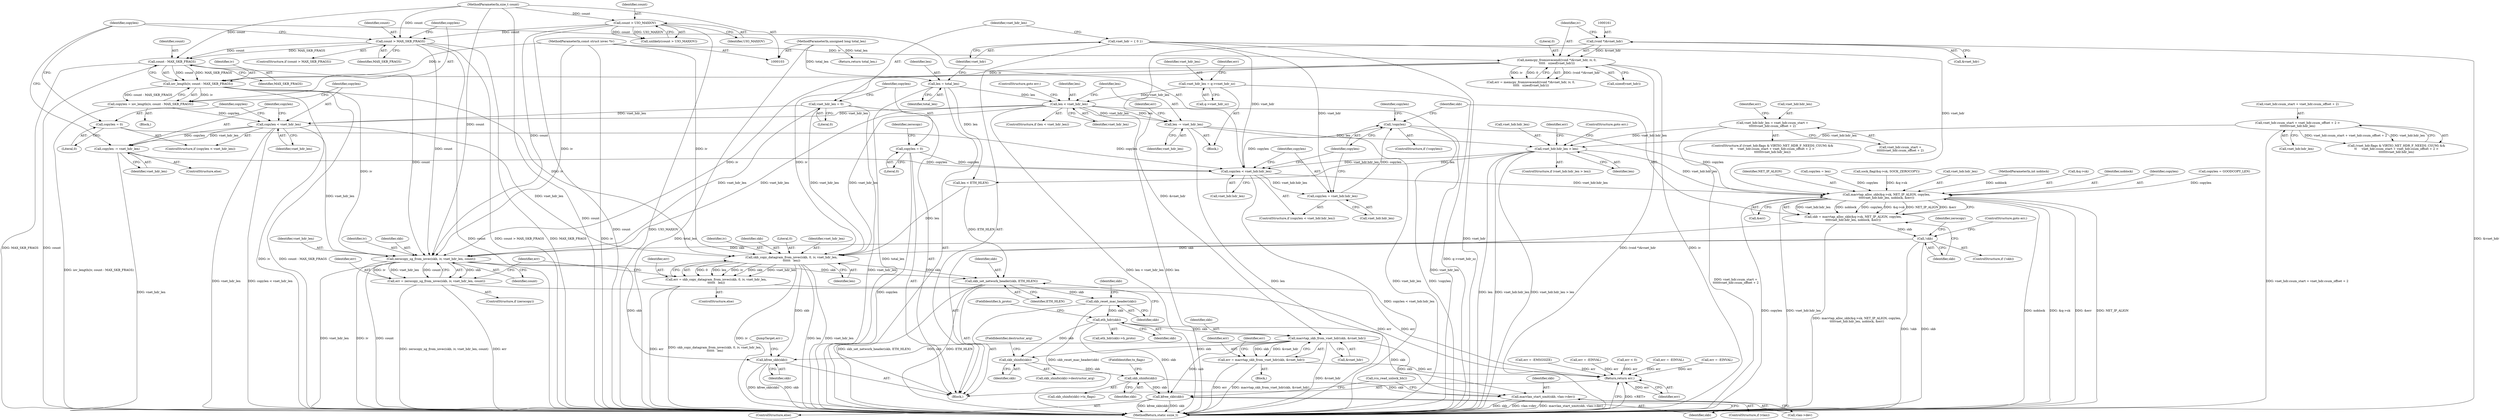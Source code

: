 digraph "0_linux_b92946e2919134ebe2a4083e4302236295ea2a73@API" {
"1000291" [label="(Call,!copylen)"];
"1000285" [label="(Call,copylen = vnet_hdr.hdr_len)"];
"1000280" [label="(Call,copylen < vnet_hdr.hdr_len)"];
"1000126" [label="(Call,copylen = 0)"];
"1000272" [label="(Call,copylen = 0)"];
"1000276" [label="(Call,copylen -= vnet_hdr_len)"];
"1000269" [label="(Call,copylen < vnet_hdr_len)"];
"1000261" [label="(Call,copylen = iov_length(iv, count - MAX_SKB_FRAGS))"];
"1000263" [label="(Call,iov_length(iv, count - MAX_SKB_FRAGS))"];
"1000159" [label="(Call,memcpy_fromiovecend((void *)&vnet_hdr, iv, 0,\n\t\t\t\t\t   sizeof(vnet_hdr)))"];
"1000160" [label="(Call,(void *)&vnet_hdr)"];
"1000106" [label="(MethodParameterIn,const struct iovec *iv)"];
"1000265" [label="(Call,count - MAX_SKB_FRAGS)"];
"1000257" [label="(Call,count > MAX_SKB_FRAGS)"];
"1000233" [label="(Call,count > UIO_MAXIOV)"];
"1000108" [label="(MethodParameterIn,size_t count)"];
"1000122" [label="(Call,vnet_hdr_len = 0)"];
"1000150" [label="(Call,len < vnet_hdr_len)"];
"1000114" [label="(Call,len = total_len)"];
"1000107" [label="(MethodParameterIn,unsigned long total_len)"];
"1000140" [label="(Call,vnet_hdr_len = q->vnet_hdr_sz)"];
"1000211" [label="(Call,vnet_hdr.hdr_len > len)"];
"1000193" [label="(Call,vnet_hdr.hdr_len = vnet_hdr.csum_start +\n\t\t\t\t\t\tvnet_hdr.csum_offset + 2)"];
"1000180" [label="(Call,vnet_hdr.csum_start + vnet_hdr.csum_offset + 2 >\n\t\t\t\t\t\t\tvnet_hdr.hdr_len)"];
"1000154" [label="(Call,len -= vnet_hdr_len)"];
"1000119" [label="(Call,vnet_hdr = { 0 })"];
"1000302" [label="(Call,macvtap_alloc_skb(&q->sk, NET_IP_ALIGN, copylen,\n\t\t\t\tvnet_hdr.hdr_len, noblock, &err))"];
"1000300" [label="(Call,skb = macvtap_alloc_skb(&q->sk, NET_IP_ALIGN, copylen,\n\t\t\t\tvnet_hdr.hdr_len, noblock, &err))"];
"1000316" [label="(Call,!skb)"];
"1000323" [label="(Call,zerocopy_sg_from_iovec(skb, iv, vnet_hdr_len, count))"];
"1000321" [label="(Call,err = zerocopy_sg_from_iovec(skb, iv, vnet_hdr_len, count))"];
"1000424" [label="(Return,return err;)"];
"1000340" [label="(Call,skb_set_network_header(skb, ETH_HLEN))"];
"1000343" [label="(Call,skb_reset_mac_header(skb))"];
"1000350" [label="(Call,eth_hdr(skb))"];
"1000358" [label="(Call,macvtap_skb_from_vnet_hdr(skb, &vnet_hdr))"];
"1000356" [label="(Call,err = macvtap_skb_from_vnet_hdr(skb, &vnet_hdr))"];
"1000377" [label="(Call,skb_shinfo(skb))"];
"1000385" [label="(Call,skb_shinfo(skb))"];
"1000391" [label="(Call,macvlan_start_xmit(skb, vlan->dev))"];
"1000397" [label="(Call,kfree_skb(skb))"];
"1000403" [label="(Call,kfree_skb(skb))"];
"1000331" [label="(Call,skb_copy_datagram_from_iovec(skb, 0, iv, vnet_hdr_len,\n\t\t\t\t\t\t   len))"];
"1000329" [label="(Call,err = skb_copy_datagram_from_iovec(skb, 0, iv, vnet_hdr_len,\n\t\t\t\t\t\t   len))"];
"1000120" [label="(Identifier,vnet_hdr)"];
"1000351" [label="(Identifier,skb)"];
"1000227" [label="(Call,err = -EMSGSIZE)"];
"1000307" [label="(Identifier,NET_IP_ALIGN)"];
"1000141" [label="(Identifier,vnet_hdr_len)"];
"1000160" [label="(Call,(void *)&vnet_hdr)"];
"1000162" [label="(Call,&vnet_hdr)"];
"1000193" [label="(Call,vnet_hdr.hdr_len = vnet_hdr.csum_start +\n\t\t\t\t\t\tvnet_hdr.csum_offset + 2)"];
"1000287" [label="(Call,vnet_hdr.hdr_len)"];
"1000156" [label="(Identifier,vnet_hdr_len)"];
"1000277" [label="(Identifier,copylen)"];
"1000324" [label="(Identifier,skb)"];
"1000387" [label="(FieldIdentifier,tx_flags)"];
"1000330" [label="(Identifier,err)"];
"1000165" [label="(Literal,0)"];
"1000400" [label="(Return,return total_len;)"];
"1000327" [label="(Identifier,count)"];
"1000233" [label="(Call,count > UIO_MAXIOV)"];
"1000152" [label="(Identifier,vnet_hdr_len)"];
"1000302" [label="(Call,macvtap_alloc_skb(&q->sk, NET_IP_ALIGN, copylen,\n\t\t\t\tvnet_hdr.hdr_len, noblock, &err))"];
"1000269" [label="(Call,copylen < vnet_hdr_len)"];
"1000355" [label="(Block,)"];
"1000300" [label="(Call,skb = macvtap_alloc_skb(&q->sk, NET_IP_ALIGN, copylen,\n\t\t\t\tvnet_hdr.hdr_len, noblock, &err))"];
"1000210" [label="(ControlStructure,if (vnet_hdr.hdr_len > len))"];
"1000157" [label="(Call,err = memcpy_fromiovecend((void *)&vnet_hdr, iv, 0,\n\t\t\t\t\t   sizeof(vnet_hdr)))"];
"1000223" [label="(Call,len < ETH_HLEN)"];
"1000212" [label="(Call,vnet_hdr.hdr_len)"];
"1000218" [label="(Identifier,err)"];
"1000194" [label="(Call,vnet_hdr.hdr_len)"];
"1000139" [label="(Block,)"];
"1000356" [label="(Call,err = macvtap_skb_from_vnet_hdr(skb, &vnet_hdr))"];
"1000159" [label="(Call,memcpy_fromiovecend((void *)&vnet_hdr, iv, 0,\n\t\t\t\t\t   sizeof(vnet_hdr)))"];
"1000272" [label="(Call,copylen = 0)"];
"1000262" [label="(Identifier,copylen)"];
"1000335" [label="(Identifier,vnet_hdr_len)"];
"1000336" [label="(Identifier,len)"];
"1000377" [label="(Call,skb_shinfo(skb))"];
"1000260" [label="(Block,)"];
"1000297" [label="(Call,copylen = len)"];
"1000267" [label="(Identifier,MAX_SKB_FRAGS)"];
"1000341" [label="(Identifier,skb)"];
"1000106" [label="(MethodParameterIn,const struct iovec *iv)"];
"1000338" [label="(Identifier,err)"];
"1000301" [label="(Identifier,skb)"];
"1000352" [label="(FieldIdentifier,h_proto)"];
"1000328" [label="(ControlStructure,else)"];
"1000326" [label="(Identifier,vnet_hdr_len)"];
"1000405" [label="(JumpTarget,err:)"];
"1000321" [label="(Call,err = zerocopy_sg_from_iovec(skb, iv, vnet_hdr_len, count))"];
"1000140" [label="(Call,vnet_hdr_len = q->vnet_hdr_sz)"];
"1000154" [label="(Call,len -= vnet_hdr_len)"];
"1000215" [label="(Identifier,len)"];
"1000244" [label="(Call,sock_flag(&q->sk, SOCK_ZEROCOPY))"];
"1000281" [label="(Identifier,copylen)"];
"1000320" [label="(Identifier,zerocopy)"];
"1000181" [label="(Call,vnet_hdr.csum_start + vnet_hdr.csum_offset + 2)"];
"1000274" [label="(Literal,0)"];
"1000217" [label="(Call,err = -EINVAL)"];
"1000174" [label="(Call,(vnet_hdr.flags & VIRTIO_NET_HDR_F_NEEDS_CSUM) &&\n\t\t     vnet_hdr.csum_start + vnet_hdr.csum_offset + 2 >\n\t\t\t\t\t\t\tvnet_hdr.hdr_len)"];
"1000234" [label="(Identifier,count)"];
"1000124" [label="(Literal,0)"];
"1000261" [label="(Call,copylen = iov_length(iv, count - MAX_SKB_FRAGS))"];
"1000318" [label="(ControlStructure,goto err;)"];
"1000258" [label="(Identifier,count)"];
"1000146" [label="(Identifier,err)"];
"1000273" [label="(Identifier,copylen)"];
"1000268" [label="(ControlStructure,if (copylen < vnet_hdr_len))"];
"1000323" [label="(Call,zerocopy_sg_from_iovec(skb, iv, vnet_hdr_len, count))"];
"1000349" [label="(Call,eth_hdr(skb)->h_proto)"];
"1000122" [label="(Call,vnet_hdr_len = 0)"];
"1000127" [label="(Identifier,copylen)"];
"1000342" [label="(Identifier,ETH_HLEN)"];
"1000292" [label="(Identifier,copylen)"];
"1000266" [label="(Identifier,count)"];
"1000275" [label="(ControlStructure,else)"];
"1000270" [label="(Identifier,copylen)"];
"1000360" [label="(Call,&vnet_hdr)"];
"1000115" [label="(Identifier,len)"];
"1000286" [label="(Identifier,copylen)"];
"1000331" [label="(Call,skb_copy_datagram_from_iovec(skb, 0, iv, vnet_hdr_len,\n\t\t\t\t\t\t   len))"];
"1000166" [label="(Call,sizeof(vnet_hdr))"];
"1000359" [label="(Identifier,skb)"];
"1000384" [label="(Call,skb_shinfo(skb)->tx_flags)"];
"1000128" [label="(Literal,0)"];
"1000173" [label="(ControlStructure,if ((vnet_hdr.flags & VIRTIO_NET_HDR_F_NEEDS_CSUM) &&\n\t\t     vnet_hdr.csum_start + vnet_hdr.csum_offset + 2 >\n\t\t\t\t\t\t\tvnet_hdr.hdr_len))"];
"1000376" [label="(Call,skb_shinfo(skb)->destructor_arg)"];
"1000259" [label="(Identifier,MAX_SKB_FRAGS)"];
"1000357" [label="(Identifier,err)"];
"1000322" [label="(Identifier,err)"];
"1000315" [label="(ControlStructure,if (!skb))"];
"1000385" [label="(Call,skb_shinfo(skb))"];
"1000169" [label="(Call,err < 0)"];
"1000386" [label="(Identifier,skb)"];
"1000280" [label="(Call,copylen < vnet_hdr.hdr_len)"];
"1000235" [label="(Identifier,UIO_MAXIOV)"];
"1000290" [label="(ControlStructure,if (!copylen))"];
"1000425" [label="(Identifier,err)"];
"1000334" [label="(Identifier,iv)"];
"1000309" [label="(Call,vnet_hdr.hdr_len)"];
"1000399" [label="(Call,rcu_read_unlock_bh())"];
"1000150" [label="(Call,len < vnet_hdr_len)"];
"1000347" [label="(Identifier,skb)"];
"1000109" [label="(MethodParameterIn,int noblock)"];
"1000316" [label="(Call,!skb)"];
"1000265" [label="(Call,count - MAX_SKB_FRAGS)"];
"1000389" [label="(ControlStructure,if (vlan))"];
"1000151" [label="(Identifier,len)"];
"1000126" [label="(Call,copylen = 0)"];
"1000153" [label="(ControlStructure,goto err;)"];
"1000303" [label="(Call,&q->sk)"];
"1000294" [label="(Identifier,copylen)"];
"1000164" [label="(Identifier,iv)"];
"1000340" [label="(Call,skb_set_network_header(skb, ETH_HLEN))"];
"1000332" [label="(Identifier,skb)"];
"1000257" [label="(Call,count > MAX_SKB_FRAGS)"];
"1000424" [label="(Return,return err;)"];
"1000343" [label="(Call,skb_reset_mac_header(skb))"];
"1000391" [label="(Call,macvlan_start_xmit(skb, vlan->dev))"];
"1000131" [label="(Identifier,zerocopy)"];
"1000363" [label="(Identifier,err)"];
"1000397" [label="(Call,kfree_skb(skb))"];
"1000278" [label="(Identifier,vnet_hdr_len)"];
"1000123" [label="(Identifier,vnet_hdr_len)"];
"1000398" [label="(Identifier,skb)"];
"1000279" [label="(ControlStructure,if (copylen < vnet_hdr.hdr_len))"];
"1000256" [label="(ControlStructure,if (count > MAX_SKB_FRAGS))"];
"1000271" [label="(Identifier,vnet_hdr_len)"];
"1000206" [label="(Call,err = -EINVAL)"];
"1000145" [label="(Call,err = -EINVAL)"];
"1000142" [label="(Call,q->vnet_hdr_sz)"];
"1000285" [label="(Call,copylen = vnet_hdr.hdr_len)"];
"1000325" [label="(Identifier,iv)"];
"1000207" [label="(Identifier,err)"];
"1000312" [label="(Identifier,noblock)"];
"1000403" [label="(Call,kfree_skb(skb))"];
"1000404" [label="(Identifier,skb)"];
"1000308" [label="(Identifier,copylen)"];
"1000149" [label="(ControlStructure,if (len < vnet_hdr_len))"];
"1000211" [label="(Call,vnet_hdr.hdr_len > len)"];
"1000291" [label="(Call,!copylen)"];
"1000317" [label="(Identifier,skb)"];
"1000329" [label="(Call,err = skb_copy_datagram_from_iovec(skb, 0, iv, vnet_hdr_len,\n\t\t\t\t\t\t   len))"];
"1000197" [label="(Call,vnet_hdr.csum_start +\n\t\t\t\t\t\tvnet_hdr.csum_offset + 2)"];
"1000180" [label="(Call,vnet_hdr.csum_start + vnet_hdr.csum_offset + 2 >\n\t\t\t\t\t\t\tvnet_hdr.hdr_len)"];
"1000276" [label="(Call,copylen -= vnet_hdr_len)"];
"1000232" [label="(Call,unlikely(count > UIO_MAXIOV))"];
"1000119" [label="(Call,vnet_hdr = { 0 })"];
"1000393" [label="(Call,vlan->dev)"];
"1000392" [label="(Identifier,skb)"];
"1000396" [label="(ControlStructure,else)"];
"1000282" [label="(Call,vnet_hdr.hdr_len)"];
"1000216" [label="(ControlStructure,goto err;)"];
"1000114" [label="(Call,len = total_len)"];
"1000358" [label="(Call,macvtap_skb_from_vnet_hdr(skb, &vnet_hdr))"];
"1000264" [label="(Identifier,iv)"];
"1000107" [label="(MethodParameterIn,unsigned long total_len)"];
"1000190" [label="(Call,vnet_hdr.hdr_len)"];
"1000313" [label="(Call,&err)"];
"1000350" [label="(Call,eth_hdr(skb))"];
"1000293" [label="(Call,copylen = GOODCOPY_LEN)"];
"1000378" [label="(Identifier,skb)"];
"1000379" [label="(FieldIdentifier,destructor_arg)"];
"1000155" [label="(Identifier,len)"];
"1000263" [label="(Call,iov_length(iv, count - MAX_SKB_FRAGS))"];
"1000426" [label="(MethodReturn,static ssize_t)"];
"1000116" [label="(Identifier,total_len)"];
"1000158" [label="(Identifier,err)"];
"1000319" [label="(ControlStructure,if (zerocopy))"];
"1000333" [label="(Literal,0)"];
"1000344" [label="(Identifier,skb)"];
"1000108" [label="(MethodParameterIn,size_t count)"];
"1000110" [label="(Block,)"];
"1000291" -> "1000290"  [label="AST: "];
"1000291" -> "1000292"  [label="CFG: "];
"1000292" -> "1000291"  [label="AST: "];
"1000294" -> "1000291"  [label="CFG: "];
"1000301" -> "1000291"  [label="CFG: "];
"1000291" -> "1000426"  [label="DDG: !copylen"];
"1000285" -> "1000291"  [label="DDG: copylen"];
"1000280" -> "1000291"  [label="DDG: copylen"];
"1000291" -> "1000302"  [label="DDG: copylen"];
"1000285" -> "1000279"  [label="AST: "];
"1000285" -> "1000287"  [label="CFG: "];
"1000286" -> "1000285"  [label="AST: "];
"1000287" -> "1000285"  [label="AST: "];
"1000292" -> "1000285"  [label="CFG: "];
"1000280" -> "1000285"  [label="DDG: vnet_hdr.hdr_len"];
"1000119" -> "1000285"  [label="DDG: vnet_hdr"];
"1000280" -> "1000279"  [label="AST: "];
"1000280" -> "1000282"  [label="CFG: "];
"1000281" -> "1000280"  [label="AST: "];
"1000282" -> "1000280"  [label="AST: "];
"1000286" -> "1000280"  [label="CFG: "];
"1000292" -> "1000280"  [label="CFG: "];
"1000280" -> "1000426"  [label="DDG: copylen < vnet_hdr.hdr_len"];
"1000126" -> "1000280"  [label="DDG: copylen"];
"1000272" -> "1000280"  [label="DDG: copylen"];
"1000276" -> "1000280"  [label="DDG: copylen"];
"1000211" -> "1000280"  [label="DDG: vnet_hdr.hdr_len"];
"1000119" -> "1000280"  [label="DDG: vnet_hdr"];
"1000280" -> "1000302"  [label="DDG: vnet_hdr.hdr_len"];
"1000126" -> "1000110"  [label="AST: "];
"1000126" -> "1000128"  [label="CFG: "];
"1000127" -> "1000126"  [label="AST: "];
"1000128" -> "1000126"  [label="AST: "];
"1000131" -> "1000126"  [label="CFG: "];
"1000126" -> "1000426"  [label="DDG: copylen"];
"1000272" -> "1000268"  [label="AST: "];
"1000272" -> "1000274"  [label="CFG: "];
"1000273" -> "1000272"  [label="AST: "];
"1000274" -> "1000272"  [label="AST: "];
"1000281" -> "1000272"  [label="CFG: "];
"1000276" -> "1000275"  [label="AST: "];
"1000276" -> "1000278"  [label="CFG: "];
"1000277" -> "1000276"  [label="AST: "];
"1000278" -> "1000276"  [label="AST: "];
"1000281" -> "1000276"  [label="CFG: "];
"1000276" -> "1000426"  [label="DDG: vnet_hdr_len"];
"1000269" -> "1000276"  [label="DDG: vnet_hdr_len"];
"1000269" -> "1000276"  [label="DDG: copylen"];
"1000269" -> "1000268"  [label="AST: "];
"1000269" -> "1000271"  [label="CFG: "];
"1000270" -> "1000269"  [label="AST: "];
"1000271" -> "1000269"  [label="AST: "];
"1000273" -> "1000269"  [label="CFG: "];
"1000277" -> "1000269"  [label="CFG: "];
"1000269" -> "1000426"  [label="DDG: copylen < vnet_hdr_len"];
"1000269" -> "1000426"  [label="DDG: vnet_hdr_len"];
"1000261" -> "1000269"  [label="DDG: copylen"];
"1000122" -> "1000269"  [label="DDG: vnet_hdr_len"];
"1000150" -> "1000269"  [label="DDG: vnet_hdr_len"];
"1000269" -> "1000323"  [label="DDG: vnet_hdr_len"];
"1000269" -> "1000331"  [label="DDG: vnet_hdr_len"];
"1000261" -> "1000260"  [label="AST: "];
"1000261" -> "1000263"  [label="CFG: "];
"1000262" -> "1000261"  [label="AST: "];
"1000263" -> "1000261"  [label="AST: "];
"1000270" -> "1000261"  [label="CFG: "];
"1000261" -> "1000426"  [label="DDG: iov_length(iv, count - MAX_SKB_FRAGS)"];
"1000263" -> "1000261"  [label="DDG: iv"];
"1000263" -> "1000261"  [label="DDG: count - MAX_SKB_FRAGS"];
"1000263" -> "1000265"  [label="CFG: "];
"1000264" -> "1000263"  [label="AST: "];
"1000265" -> "1000263"  [label="AST: "];
"1000263" -> "1000426"  [label="DDG: count - MAX_SKB_FRAGS"];
"1000263" -> "1000426"  [label="DDG: iv"];
"1000159" -> "1000263"  [label="DDG: iv"];
"1000106" -> "1000263"  [label="DDG: iv"];
"1000265" -> "1000263"  [label="DDG: count"];
"1000265" -> "1000263"  [label="DDG: MAX_SKB_FRAGS"];
"1000263" -> "1000323"  [label="DDG: iv"];
"1000263" -> "1000331"  [label="DDG: iv"];
"1000159" -> "1000157"  [label="AST: "];
"1000159" -> "1000166"  [label="CFG: "];
"1000160" -> "1000159"  [label="AST: "];
"1000164" -> "1000159"  [label="AST: "];
"1000165" -> "1000159"  [label="AST: "];
"1000166" -> "1000159"  [label="AST: "];
"1000157" -> "1000159"  [label="CFG: "];
"1000159" -> "1000426"  [label="DDG: iv"];
"1000159" -> "1000426"  [label="DDG: (void *)&vnet_hdr"];
"1000159" -> "1000157"  [label="DDG: (void *)&vnet_hdr"];
"1000159" -> "1000157"  [label="DDG: iv"];
"1000159" -> "1000157"  [label="DDG: 0"];
"1000160" -> "1000159"  [label="DDG: &vnet_hdr"];
"1000106" -> "1000159"  [label="DDG: iv"];
"1000159" -> "1000323"  [label="DDG: iv"];
"1000159" -> "1000331"  [label="DDG: iv"];
"1000160" -> "1000162"  [label="CFG: "];
"1000161" -> "1000160"  [label="AST: "];
"1000162" -> "1000160"  [label="AST: "];
"1000164" -> "1000160"  [label="CFG: "];
"1000160" -> "1000426"  [label="DDG: &vnet_hdr"];
"1000160" -> "1000358"  [label="DDG: &vnet_hdr"];
"1000106" -> "1000103"  [label="AST: "];
"1000106" -> "1000426"  [label="DDG: iv"];
"1000106" -> "1000323"  [label="DDG: iv"];
"1000106" -> "1000331"  [label="DDG: iv"];
"1000265" -> "1000267"  [label="CFG: "];
"1000266" -> "1000265"  [label="AST: "];
"1000267" -> "1000265"  [label="AST: "];
"1000265" -> "1000426"  [label="DDG: MAX_SKB_FRAGS"];
"1000265" -> "1000426"  [label="DDG: count"];
"1000257" -> "1000265"  [label="DDG: count"];
"1000257" -> "1000265"  [label="DDG: MAX_SKB_FRAGS"];
"1000108" -> "1000265"  [label="DDG: count"];
"1000265" -> "1000323"  [label="DDG: count"];
"1000257" -> "1000256"  [label="AST: "];
"1000257" -> "1000259"  [label="CFG: "];
"1000258" -> "1000257"  [label="AST: "];
"1000259" -> "1000257"  [label="AST: "];
"1000262" -> "1000257"  [label="CFG: "];
"1000281" -> "1000257"  [label="CFG: "];
"1000257" -> "1000426"  [label="DDG: MAX_SKB_FRAGS"];
"1000257" -> "1000426"  [label="DDG: count"];
"1000257" -> "1000426"  [label="DDG: count > MAX_SKB_FRAGS"];
"1000233" -> "1000257"  [label="DDG: count"];
"1000108" -> "1000257"  [label="DDG: count"];
"1000257" -> "1000323"  [label="DDG: count"];
"1000233" -> "1000232"  [label="AST: "];
"1000233" -> "1000235"  [label="CFG: "];
"1000234" -> "1000233"  [label="AST: "];
"1000235" -> "1000233"  [label="AST: "];
"1000232" -> "1000233"  [label="CFG: "];
"1000233" -> "1000426"  [label="DDG: UIO_MAXIOV"];
"1000233" -> "1000426"  [label="DDG: count"];
"1000233" -> "1000232"  [label="DDG: count"];
"1000233" -> "1000232"  [label="DDG: UIO_MAXIOV"];
"1000108" -> "1000233"  [label="DDG: count"];
"1000233" -> "1000323"  [label="DDG: count"];
"1000108" -> "1000103"  [label="AST: "];
"1000108" -> "1000426"  [label="DDG: count"];
"1000108" -> "1000323"  [label="DDG: count"];
"1000122" -> "1000110"  [label="AST: "];
"1000122" -> "1000124"  [label="CFG: "];
"1000123" -> "1000122"  [label="AST: "];
"1000124" -> "1000122"  [label="AST: "];
"1000127" -> "1000122"  [label="CFG: "];
"1000122" -> "1000426"  [label="DDG: vnet_hdr_len"];
"1000122" -> "1000323"  [label="DDG: vnet_hdr_len"];
"1000122" -> "1000331"  [label="DDG: vnet_hdr_len"];
"1000150" -> "1000149"  [label="AST: "];
"1000150" -> "1000152"  [label="CFG: "];
"1000151" -> "1000150"  [label="AST: "];
"1000152" -> "1000150"  [label="AST: "];
"1000153" -> "1000150"  [label="CFG: "];
"1000155" -> "1000150"  [label="CFG: "];
"1000150" -> "1000426"  [label="DDG: len"];
"1000150" -> "1000426"  [label="DDG: vnet_hdr_len"];
"1000150" -> "1000426"  [label="DDG: len < vnet_hdr_len"];
"1000114" -> "1000150"  [label="DDG: len"];
"1000140" -> "1000150"  [label="DDG: vnet_hdr_len"];
"1000150" -> "1000154"  [label="DDG: vnet_hdr_len"];
"1000150" -> "1000154"  [label="DDG: len"];
"1000150" -> "1000323"  [label="DDG: vnet_hdr_len"];
"1000150" -> "1000331"  [label="DDG: vnet_hdr_len"];
"1000114" -> "1000110"  [label="AST: "];
"1000114" -> "1000116"  [label="CFG: "];
"1000115" -> "1000114"  [label="AST: "];
"1000116" -> "1000114"  [label="AST: "];
"1000120" -> "1000114"  [label="CFG: "];
"1000114" -> "1000426"  [label="DDG: total_len"];
"1000107" -> "1000114"  [label="DDG: total_len"];
"1000114" -> "1000223"  [label="DDG: len"];
"1000107" -> "1000103"  [label="AST: "];
"1000107" -> "1000426"  [label="DDG: total_len"];
"1000107" -> "1000400"  [label="DDG: total_len"];
"1000140" -> "1000139"  [label="AST: "];
"1000140" -> "1000142"  [label="CFG: "];
"1000141" -> "1000140"  [label="AST: "];
"1000142" -> "1000140"  [label="AST: "];
"1000146" -> "1000140"  [label="CFG: "];
"1000140" -> "1000426"  [label="DDG: q->vnet_hdr_sz"];
"1000211" -> "1000210"  [label="AST: "];
"1000211" -> "1000215"  [label="CFG: "];
"1000212" -> "1000211"  [label="AST: "];
"1000215" -> "1000211"  [label="AST: "];
"1000216" -> "1000211"  [label="CFG: "];
"1000218" -> "1000211"  [label="CFG: "];
"1000211" -> "1000426"  [label="DDG: vnet_hdr.hdr_len"];
"1000211" -> "1000426"  [label="DDG: vnet_hdr.hdr_len > len"];
"1000211" -> "1000426"  [label="DDG: len"];
"1000193" -> "1000211"  [label="DDG: vnet_hdr.hdr_len"];
"1000180" -> "1000211"  [label="DDG: vnet_hdr.hdr_len"];
"1000154" -> "1000211"  [label="DDG: len"];
"1000211" -> "1000223"  [label="DDG: len"];
"1000211" -> "1000302"  [label="DDG: vnet_hdr.hdr_len"];
"1000193" -> "1000173"  [label="AST: "];
"1000193" -> "1000197"  [label="CFG: "];
"1000194" -> "1000193"  [label="AST: "];
"1000197" -> "1000193"  [label="AST: "];
"1000207" -> "1000193"  [label="CFG: "];
"1000193" -> "1000426"  [label="DDG: vnet_hdr.csum_start +\n\t\t\t\t\t\tvnet_hdr.csum_offset + 2"];
"1000180" -> "1000174"  [label="AST: "];
"1000180" -> "1000190"  [label="CFG: "];
"1000181" -> "1000180"  [label="AST: "];
"1000190" -> "1000180"  [label="AST: "];
"1000174" -> "1000180"  [label="CFG: "];
"1000180" -> "1000426"  [label="DDG: vnet_hdr.csum_start + vnet_hdr.csum_offset + 2"];
"1000180" -> "1000174"  [label="DDG: vnet_hdr.csum_start + vnet_hdr.csum_offset + 2"];
"1000180" -> "1000174"  [label="DDG: vnet_hdr.hdr_len"];
"1000154" -> "1000139"  [label="AST: "];
"1000154" -> "1000156"  [label="CFG: "];
"1000155" -> "1000154"  [label="AST: "];
"1000156" -> "1000154"  [label="AST: "];
"1000158" -> "1000154"  [label="CFG: "];
"1000154" -> "1000426"  [label="DDG: len"];
"1000154" -> "1000426"  [label="DDG: vnet_hdr_len"];
"1000119" -> "1000110"  [label="AST: "];
"1000119" -> "1000120"  [label="CFG: "];
"1000120" -> "1000119"  [label="AST: "];
"1000123" -> "1000119"  [label="CFG: "];
"1000119" -> "1000426"  [label="DDG: vnet_hdr"];
"1000119" -> "1000302"  [label="DDG: vnet_hdr"];
"1000302" -> "1000300"  [label="AST: "];
"1000302" -> "1000313"  [label="CFG: "];
"1000303" -> "1000302"  [label="AST: "];
"1000307" -> "1000302"  [label="AST: "];
"1000308" -> "1000302"  [label="AST: "];
"1000309" -> "1000302"  [label="AST: "];
"1000312" -> "1000302"  [label="AST: "];
"1000313" -> "1000302"  [label="AST: "];
"1000300" -> "1000302"  [label="CFG: "];
"1000302" -> "1000426"  [label="DDG: vnet_hdr.hdr_len"];
"1000302" -> "1000426"  [label="DDG: noblock"];
"1000302" -> "1000426"  [label="DDG: &q->sk"];
"1000302" -> "1000426"  [label="DDG: &err"];
"1000302" -> "1000426"  [label="DDG: NET_IP_ALIGN"];
"1000302" -> "1000426"  [label="DDG: copylen"];
"1000302" -> "1000300"  [label="DDG: vnet_hdr.hdr_len"];
"1000302" -> "1000300"  [label="DDG: noblock"];
"1000302" -> "1000300"  [label="DDG: copylen"];
"1000302" -> "1000300"  [label="DDG: &q->sk"];
"1000302" -> "1000300"  [label="DDG: NET_IP_ALIGN"];
"1000302" -> "1000300"  [label="DDG: &err"];
"1000244" -> "1000302"  [label="DDG: &q->sk"];
"1000297" -> "1000302"  [label="DDG: copylen"];
"1000293" -> "1000302"  [label="DDG: copylen"];
"1000109" -> "1000302"  [label="DDG: noblock"];
"1000300" -> "1000110"  [label="AST: "];
"1000301" -> "1000300"  [label="AST: "];
"1000317" -> "1000300"  [label="CFG: "];
"1000300" -> "1000426"  [label="DDG: macvtap_alloc_skb(&q->sk, NET_IP_ALIGN, copylen,\n\t\t\t\tvnet_hdr.hdr_len, noblock, &err)"];
"1000300" -> "1000316"  [label="DDG: skb"];
"1000316" -> "1000315"  [label="AST: "];
"1000316" -> "1000317"  [label="CFG: "];
"1000317" -> "1000316"  [label="AST: "];
"1000318" -> "1000316"  [label="CFG: "];
"1000320" -> "1000316"  [label="CFG: "];
"1000316" -> "1000426"  [label="DDG: !skb"];
"1000316" -> "1000426"  [label="DDG: skb"];
"1000316" -> "1000323"  [label="DDG: skb"];
"1000316" -> "1000331"  [label="DDG: skb"];
"1000323" -> "1000321"  [label="AST: "];
"1000323" -> "1000327"  [label="CFG: "];
"1000324" -> "1000323"  [label="AST: "];
"1000325" -> "1000323"  [label="AST: "];
"1000326" -> "1000323"  [label="AST: "];
"1000327" -> "1000323"  [label="AST: "];
"1000321" -> "1000323"  [label="CFG: "];
"1000323" -> "1000426"  [label="DDG: vnet_hdr_len"];
"1000323" -> "1000426"  [label="DDG: iv"];
"1000323" -> "1000426"  [label="DDG: count"];
"1000323" -> "1000321"  [label="DDG: skb"];
"1000323" -> "1000321"  [label="DDG: iv"];
"1000323" -> "1000321"  [label="DDG: vnet_hdr_len"];
"1000323" -> "1000321"  [label="DDG: count"];
"1000323" -> "1000340"  [label="DDG: skb"];
"1000323" -> "1000403"  [label="DDG: skb"];
"1000321" -> "1000319"  [label="AST: "];
"1000322" -> "1000321"  [label="AST: "];
"1000338" -> "1000321"  [label="CFG: "];
"1000321" -> "1000426"  [label="DDG: err"];
"1000321" -> "1000426"  [label="DDG: zerocopy_sg_from_iovec(skb, iv, vnet_hdr_len, count)"];
"1000321" -> "1000424"  [label="DDG: err"];
"1000424" -> "1000110"  [label="AST: "];
"1000424" -> "1000425"  [label="CFG: "];
"1000425" -> "1000424"  [label="AST: "];
"1000426" -> "1000424"  [label="CFG: "];
"1000424" -> "1000426"  [label="DDG: <RET>"];
"1000425" -> "1000424"  [label="DDG: err"];
"1000356" -> "1000424"  [label="DDG: err"];
"1000227" -> "1000424"  [label="DDG: err"];
"1000217" -> "1000424"  [label="DDG: err"];
"1000206" -> "1000424"  [label="DDG: err"];
"1000329" -> "1000424"  [label="DDG: err"];
"1000169" -> "1000424"  [label="DDG: err"];
"1000145" -> "1000424"  [label="DDG: err"];
"1000340" -> "1000110"  [label="AST: "];
"1000340" -> "1000342"  [label="CFG: "];
"1000341" -> "1000340"  [label="AST: "];
"1000342" -> "1000340"  [label="AST: "];
"1000344" -> "1000340"  [label="CFG: "];
"1000340" -> "1000426"  [label="DDG: ETH_HLEN"];
"1000340" -> "1000426"  [label="DDG: skb_set_network_header(skb, ETH_HLEN)"];
"1000331" -> "1000340"  [label="DDG: skb"];
"1000223" -> "1000340"  [label="DDG: ETH_HLEN"];
"1000340" -> "1000343"  [label="DDG: skb"];
"1000343" -> "1000110"  [label="AST: "];
"1000343" -> "1000344"  [label="CFG: "];
"1000344" -> "1000343"  [label="AST: "];
"1000347" -> "1000343"  [label="CFG: "];
"1000343" -> "1000426"  [label="DDG: skb_reset_mac_header(skb)"];
"1000343" -> "1000350"  [label="DDG: skb"];
"1000350" -> "1000349"  [label="AST: "];
"1000350" -> "1000351"  [label="CFG: "];
"1000351" -> "1000350"  [label="AST: "];
"1000352" -> "1000350"  [label="CFG: "];
"1000350" -> "1000358"  [label="DDG: skb"];
"1000350" -> "1000377"  [label="DDG: skb"];
"1000350" -> "1000391"  [label="DDG: skb"];
"1000350" -> "1000397"  [label="DDG: skb"];
"1000358" -> "1000356"  [label="AST: "];
"1000358" -> "1000360"  [label="CFG: "];
"1000359" -> "1000358"  [label="AST: "];
"1000360" -> "1000358"  [label="AST: "];
"1000356" -> "1000358"  [label="CFG: "];
"1000358" -> "1000426"  [label="DDG: &vnet_hdr"];
"1000358" -> "1000356"  [label="DDG: skb"];
"1000358" -> "1000356"  [label="DDG: &vnet_hdr"];
"1000358" -> "1000377"  [label="DDG: skb"];
"1000358" -> "1000391"  [label="DDG: skb"];
"1000358" -> "1000397"  [label="DDG: skb"];
"1000358" -> "1000403"  [label="DDG: skb"];
"1000356" -> "1000355"  [label="AST: "];
"1000357" -> "1000356"  [label="AST: "];
"1000363" -> "1000356"  [label="CFG: "];
"1000356" -> "1000426"  [label="DDG: err"];
"1000356" -> "1000426"  [label="DDG: macvtap_skb_from_vnet_hdr(skb, &vnet_hdr)"];
"1000377" -> "1000376"  [label="AST: "];
"1000377" -> "1000378"  [label="CFG: "];
"1000378" -> "1000377"  [label="AST: "];
"1000379" -> "1000377"  [label="CFG: "];
"1000377" -> "1000385"  [label="DDG: skb"];
"1000385" -> "1000384"  [label="AST: "];
"1000385" -> "1000386"  [label="CFG: "];
"1000386" -> "1000385"  [label="AST: "];
"1000387" -> "1000385"  [label="CFG: "];
"1000385" -> "1000391"  [label="DDG: skb"];
"1000385" -> "1000397"  [label="DDG: skb"];
"1000391" -> "1000389"  [label="AST: "];
"1000391" -> "1000393"  [label="CFG: "];
"1000392" -> "1000391"  [label="AST: "];
"1000393" -> "1000391"  [label="AST: "];
"1000399" -> "1000391"  [label="CFG: "];
"1000391" -> "1000426"  [label="DDG: skb"];
"1000391" -> "1000426"  [label="DDG: vlan->dev"];
"1000391" -> "1000426"  [label="DDG: macvlan_start_xmit(skb, vlan->dev)"];
"1000397" -> "1000396"  [label="AST: "];
"1000397" -> "1000398"  [label="CFG: "];
"1000398" -> "1000397"  [label="AST: "];
"1000399" -> "1000397"  [label="CFG: "];
"1000397" -> "1000426"  [label="DDG: kfree_skb(skb)"];
"1000397" -> "1000426"  [label="DDG: skb"];
"1000403" -> "1000110"  [label="AST: "];
"1000403" -> "1000404"  [label="CFG: "];
"1000404" -> "1000403"  [label="AST: "];
"1000405" -> "1000403"  [label="CFG: "];
"1000403" -> "1000426"  [label="DDG: skb"];
"1000403" -> "1000426"  [label="DDG: kfree_skb(skb)"];
"1000331" -> "1000403"  [label="DDG: skb"];
"1000331" -> "1000329"  [label="AST: "];
"1000331" -> "1000336"  [label="CFG: "];
"1000332" -> "1000331"  [label="AST: "];
"1000333" -> "1000331"  [label="AST: "];
"1000334" -> "1000331"  [label="AST: "];
"1000335" -> "1000331"  [label="AST: "];
"1000336" -> "1000331"  [label="AST: "];
"1000329" -> "1000331"  [label="CFG: "];
"1000331" -> "1000426"  [label="DDG: iv"];
"1000331" -> "1000426"  [label="DDG: len"];
"1000331" -> "1000426"  [label="DDG: vnet_hdr_len"];
"1000331" -> "1000329"  [label="DDG: 0"];
"1000331" -> "1000329"  [label="DDG: len"];
"1000331" -> "1000329"  [label="DDG: iv"];
"1000331" -> "1000329"  [label="DDG: skb"];
"1000331" -> "1000329"  [label="DDG: vnet_hdr_len"];
"1000223" -> "1000331"  [label="DDG: len"];
"1000329" -> "1000328"  [label="AST: "];
"1000330" -> "1000329"  [label="AST: "];
"1000338" -> "1000329"  [label="CFG: "];
"1000329" -> "1000426"  [label="DDG: skb_copy_datagram_from_iovec(skb, 0, iv, vnet_hdr_len,\n\t\t\t\t\t\t   len)"];
"1000329" -> "1000426"  [label="DDG: err"];
}
